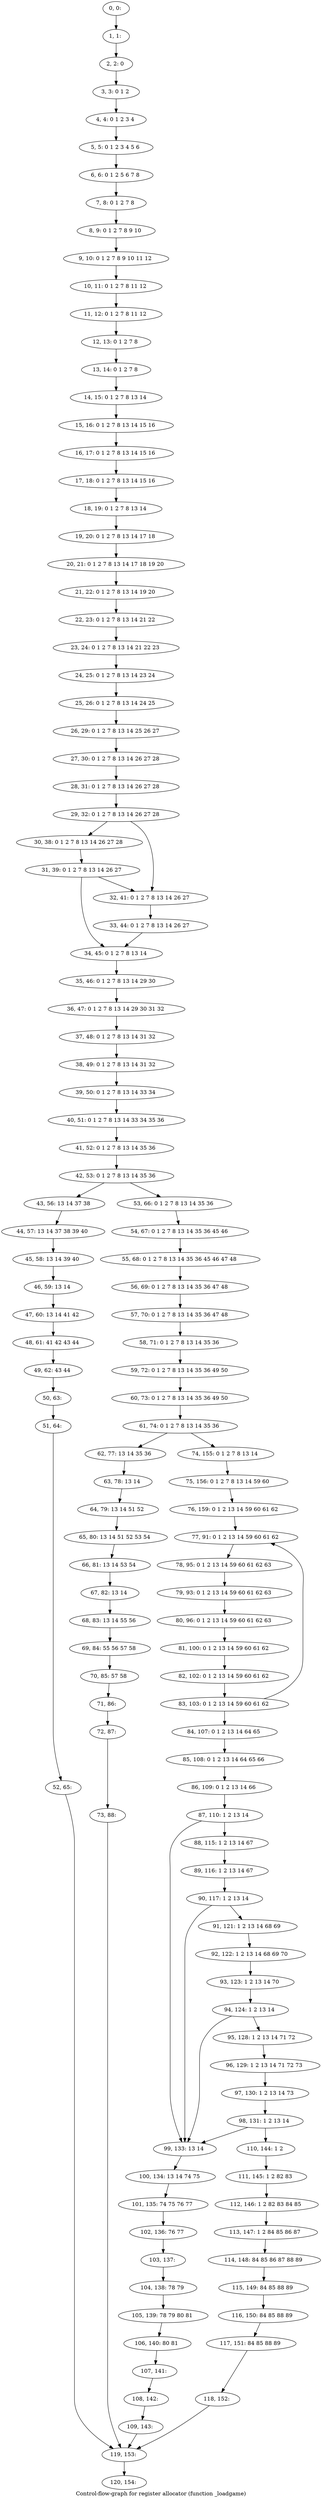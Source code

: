 digraph G {
graph [label="Control-flow-graph for register allocator (function _loadgame)"]
0[label="0, 0: "];
1[label="1, 1: "];
2[label="2, 2: 0 "];
3[label="3, 3: 0 1 2 "];
4[label="4, 4: 0 1 2 3 4 "];
5[label="5, 5: 0 1 2 3 4 5 6 "];
6[label="6, 6: 0 1 2 5 6 7 8 "];
7[label="7, 8: 0 1 2 7 8 "];
8[label="8, 9: 0 1 2 7 8 9 10 "];
9[label="9, 10: 0 1 2 7 8 9 10 11 12 "];
10[label="10, 11: 0 1 2 7 8 11 12 "];
11[label="11, 12: 0 1 2 7 8 11 12 "];
12[label="12, 13: 0 1 2 7 8 "];
13[label="13, 14: 0 1 2 7 8 "];
14[label="14, 15: 0 1 2 7 8 13 14 "];
15[label="15, 16: 0 1 2 7 8 13 14 15 16 "];
16[label="16, 17: 0 1 2 7 8 13 14 15 16 "];
17[label="17, 18: 0 1 2 7 8 13 14 15 16 "];
18[label="18, 19: 0 1 2 7 8 13 14 "];
19[label="19, 20: 0 1 2 7 8 13 14 17 18 "];
20[label="20, 21: 0 1 2 7 8 13 14 17 18 19 20 "];
21[label="21, 22: 0 1 2 7 8 13 14 19 20 "];
22[label="22, 23: 0 1 2 7 8 13 14 21 22 "];
23[label="23, 24: 0 1 2 7 8 13 14 21 22 23 "];
24[label="24, 25: 0 1 2 7 8 13 14 23 24 "];
25[label="25, 26: 0 1 2 7 8 13 14 24 25 "];
26[label="26, 29: 0 1 2 7 8 13 14 25 26 27 "];
27[label="27, 30: 0 1 2 7 8 13 14 26 27 28 "];
28[label="28, 31: 0 1 2 7 8 13 14 26 27 28 "];
29[label="29, 32: 0 1 2 7 8 13 14 26 27 28 "];
30[label="30, 38: 0 1 2 7 8 13 14 26 27 28 "];
31[label="31, 39: 0 1 2 7 8 13 14 26 27 "];
32[label="32, 41: 0 1 2 7 8 13 14 26 27 "];
33[label="33, 44: 0 1 2 7 8 13 14 26 27 "];
34[label="34, 45: 0 1 2 7 8 13 14 "];
35[label="35, 46: 0 1 2 7 8 13 14 29 30 "];
36[label="36, 47: 0 1 2 7 8 13 14 29 30 31 32 "];
37[label="37, 48: 0 1 2 7 8 13 14 31 32 "];
38[label="38, 49: 0 1 2 7 8 13 14 31 32 "];
39[label="39, 50: 0 1 2 7 8 13 14 33 34 "];
40[label="40, 51: 0 1 2 7 8 13 14 33 34 35 36 "];
41[label="41, 52: 0 1 2 7 8 13 14 35 36 "];
42[label="42, 53: 0 1 2 7 8 13 14 35 36 "];
43[label="43, 56: 13 14 37 38 "];
44[label="44, 57: 13 14 37 38 39 40 "];
45[label="45, 58: 13 14 39 40 "];
46[label="46, 59: 13 14 "];
47[label="47, 60: 13 14 41 42 "];
48[label="48, 61: 41 42 43 44 "];
49[label="49, 62: 43 44 "];
50[label="50, 63: "];
51[label="51, 64: "];
52[label="52, 65: "];
53[label="53, 66: 0 1 2 7 8 13 14 35 36 "];
54[label="54, 67: 0 1 2 7 8 13 14 35 36 45 46 "];
55[label="55, 68: 0 1 2 7 8 13 14 35 36 45 46 47 48 "];
56[label="56, 69: 0 1 2 7 8 13 14 35 36 47 48 "];
57[label="57, 70: 0 1 2 7 8 13 14 35 36 47 48 "];
58[label="58, 71: 0 1 2 7 8 13 14 35 36 "];
59[label="59, 72: 0 1 2 7 8 13 14 35 36 49 50 "];
60[label="60, 73: 0 1 2 7 8 13 14 35 36 49 50 "];
61[label="61, 74: 0 1 2 7 8 13 14 35 36 "];
62[label="62, 77: 13 14 35 36 "];
63[label="63, 78: 13 14 "];
64[label="64, 79: 13 14 51 52 "];
65[label="65, 80: 13 14 51 52 53 54 "];
66[label="66, 81: 13 14 53 54 "];
67[label="67, 82: 13 14 "];
68[label="68, 83: 13 14 55 56 "];
69[label="69, 84: 55 56 57 58 "];
70[label="70, 85: 57 58 "];
71[label="71, 86: "];
72[label="72, 87: "];
73[label="73, 88: "];
74[label="74, 155: 0 1 2 7 8 13 14 "];
75[label="75, 156: 0 1 2 7 8 13 14 59 60 "];
76[label="76, 159: 0 1 2 13 14 59 60 61 62 "];
77[label="77, 91: 0 1 2 13 14 59 60 61 62 "];
78[label="78, 95: 0 1 2 13 14 59 60 61 62 63 "];
79[label="79, 93: 0 1 2 13 14 59 60 61 62 63 "];
80[label="80, 96: 0 1 2 13 14 59 60 61 62 63 "];
81[label="81, 100: 0 1 2 13 14 59 60 61 62 "];
82[label="82, 102: 0 1 2 13 14 59 60 61 62 "];
83[label="83, 103: 0 1 2 13 14 59 60 61 62 "];
84[label="84, 107: 0 1 2 13 14 64 65 "];
85[label="85, 108: 0 1 2 13 14 64 65 66 "];
86[label="86, 109: 0 1 2 13 14 66 "];
87[label="87, 110: 1 2 13 14 "];
88[label="88, 115: 1 2 13 14 67 "];
89[label="89, 116: 1 2 13 14 67 "];
90[label="90, 117: 1 2 13 14 "];
91[label="91, 121: 1 2 13 14 68 69 "];
92[label="92, 122: 1 2 13 14 68 69 70 "];
93[label="93, 123: 1 2 13 14 70 "];
94[label="94, 124: 1 2 13 14 "];
95[label="95, 128: 1 2 13 14 71 72 "];
96[label="96, 129: 1 2 13 14 71 72 73 "];
97[label="97, 130: 1 2 13 14 73 "];
98[label="98, 131: 1 2 13 14 "];
99[label="99, 133: 13 14 "];
100[label="100, 134: 13 14 74 75 "];
101[label="101, 135: 74 75 76 77 "];
102[label="102, 136: 76 77 "];
103[label="103, 137: "];
104[label="104, 138: 78 79 "];
105[label="105, 139: 78 79 80 81 "];
106[label="106, 140: 80 81 "];
107[label="107, 141: "];
108[label="108, 142: "];
109[label="109, 143: "];
110[label="110, 144: 1 2 "];
111[label="111, 145: 1 2 82 83 "];
112[label="112, 146: 1 2 82 83 84 85 "];
113[label="113, 147: 1 2 84 85 86 87 "];
114[label="114, 148: 84 85 86 87 88 89 "];
115[label="115, 149: 84 85 88 89 "];
116[label="116, 150: 84 85 88 89 "];
117[label="117, 151: 84 85 88 89 "];
118[label="118, 152: "];
119[label="119, 153: "];
120[label="120, 154: "];
0->1 ;
1->2 ;
2->3 ;
3->4 ;
4->5 ;
5->6 ;
6->7 ;
7->8 ;
8->9 ;
9->10 ;
10->11 ;
11->12 ;
12->13 ;
13->14 ;
14->15 ;
15->16 ;
16->17 ;
17->18 ;
18->19 ;
19->20 ;
20->21 ;
21->22 ;
22->23 ;
23->24 ;
24->25 ;
25->26 ;
26->27 ;
27->28 ;
28->29 ;
29->30 ;
29->32 ;
30->31 ;
31->32 ;
31->34 ;
32->33 ;
33->34 ;
34->35 ;
35->36 ;
36->37 ;
37->38 ;
38->39 ;
39->40 ;
40->41 ;
41->42 ;
42->43 ;
42->53 ;
43->44 ;
44->45 ;
45->46 ;
46->47 ;
47->48 ;
48->49 ;
49->50 ;
50->51 ;
51->52 ;
52->119 ;
53->54 ;
54->55 ;
55->56 ;
56->57 ;
57->58 ;
58->59 ;
59->60 ;
60->61 ;
61->62 ;
61->74 ;
62->63 ;
63->64 ;
64->65 ;
65->66 ;
66->67 ;
67->68 ;
68->69 ;
69->70 ;
70->71 ;
71->72 ;
72->73 ;
73->119 ;
74->75 ;
75->76 ;
76->77 ;
77->78 ;
78->79 ;
79->80 ;
80->81 ;
81->82 ;
82->83 ;
83->84 ;
83->77 ;
84->85 ;
85->86 ;
86->87 ;
87->88 ;
87->99 ;
88->89 ;
89->90 ;
90->91 ;
90->99 ;
91->92 ;
92->93 ;
93->94 ;
94->95 ;
94->99 ;
95->96 ;
96->97 ;
97->98 ;
98->99 ;
98->110 ;
99->100 ;
100->101 ;
101->102 ;
102->103 ;
103->104 ;
104->105 ;
105->106 ;
106->107 ;
107->108 ;
108->109 ;
109->119 ;
110->111 ;
111->112 ;
112->113 ;
113->114 ;
114->115 ;
115->116 ;
116->117 ;
117->118 ;
118->119 ;
119->120 ;
}
